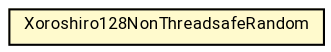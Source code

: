 #!/usr/local/bin/dot
#
# Class diagram 
# Generated by UMLGraph version R5_7_2-60-g0e99a6 (http://www.spinellis.gr/umlgraph/)
#

digraph G {
	graph [fontnames="svg"]
	edge [fontname="Roboto",fontsize=7,labelfontname="Roboto",labelfontsize=7,color="black"];
	node [fontname="Roboto",fontcolor="black",fontsize=8,shape=plaintext,margin=0,width=0,height=0];
	nodesep=0.15;
	ranksep=0.25;
	rankdir=LR;
	// de.lmu.ifi.dbs.elki.utilities.random.Xoroshiro128NonThreadsafeRandom
	c11025494 [label=<<table title="de.lmu.ifi.dbs.elki.utilities.random.Xoroshiro128NonThreadsafeRandom" border="0" cellborder="1" cellspacing="0" cellpadding="2" bgcolor="lemonChiffon" href="Xoroshiro128NonThreadsafeRandom.html" target="_parent">
		<tr><td><table border="0" cellspacing="0" cellpadding="1">
		<tr><td align="center" balign="center"> <font face="Roboto">Xoroshiro128NonThreadsafeRandom</font> </td></tr>
		</table></td></tr>
		</table>>, URL="Xoroshiro128NonThreadsafeRandom.html"];
}

